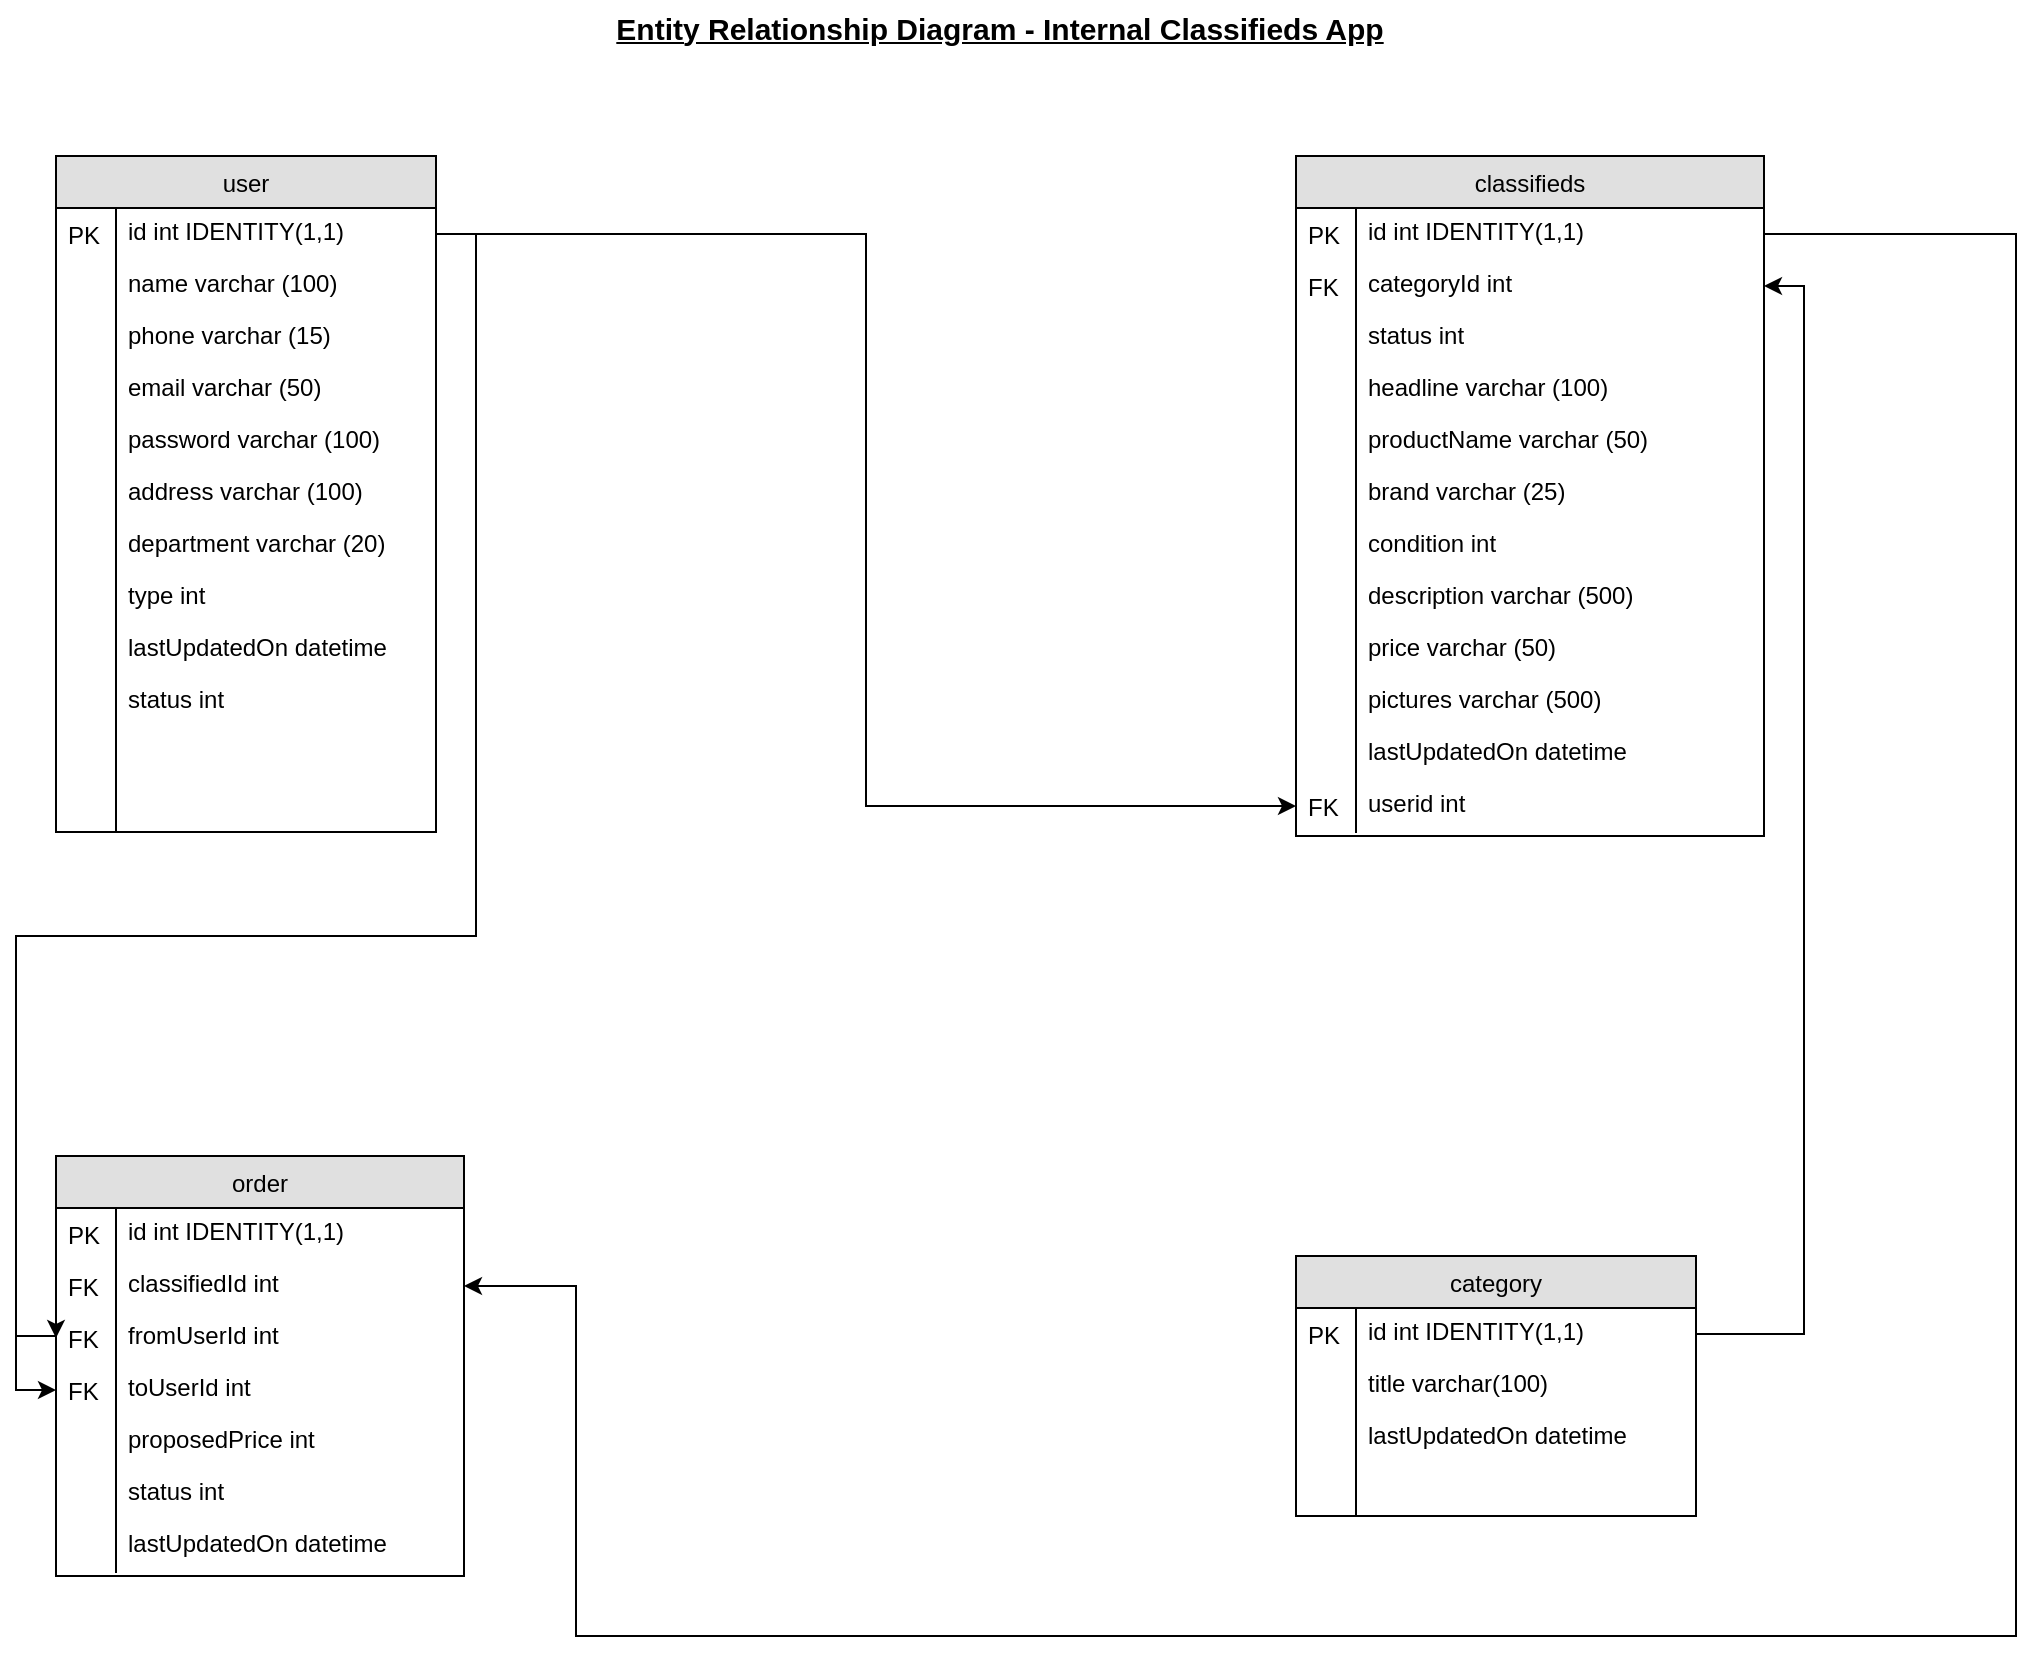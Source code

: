<mxfile version="12.4.8" type="device"><diagram id="Yplz4TGAwsa9mLn-1cNQ" name="Page-1"><mxGraphModel dx="1422" dy="731" grid="0" gridSize="10" guides="1" tooltips="1" connect="1" arrows="1" fold="1" page="1" pageScale="1" pageWidth="1654" pageHeight="1169" background="#ffffff" math="0" shadow="0"><root><mxCell id="0"/><mxCell id="1" parent="0"/><mxCell id="JPRlpP070KQmlMjX-l2p-1" value="user" style="swimlane;fontStyle=0;childLayout=stackLayout;horizontal=1;startSize=26;fillColor=#e0e0e0;horizontalStack=0;resizeParent=1;resizeLast=0;collapsible=1;marginBottom=0;swimlaneFillColor=#ffffff;align=center;" vertex="1" parent="1"><mxGeometry x="226" y="170" width="190" height="338" as="geometry"/></mxCell><mxCell id="JPRlpP070KQmlMjX-l2p-2" value="id   int  IDENTITY(1,1) " style="shape=partialRectangle;top=0;left=0;right=0;bottom=0;align=left;verticalAlign=top;spacingTop=-2;fillColor=none;spacingLeft=34;spacingRight=4;overflow=hidden;rotatable=0;points=[[0,0.5],[1,0.5]];portConstraint=eastwest;dropTarget=0;" vertex="1" parent="JPRlpP070KQmlMjX-l2p-1"><mxGeometry y="26" width="190" height="26" as="geometry"/></mxCell><mxCell id="JPRlpP070KQmlMjX-l2p-3" value="PK" style="shape=partialRectangle;top=0;left=0;bottom=0;fillColor=none;align=left;verticalAlign=middle;spacingLeft=4;spacingRight=4;overflow=hidden;rotatable=0;points=[];portConstraint=eastwest;part=1;" vertex="1" connectable="0" parent="JPRlpP070KQmlMjX-l2p-2"><mxGeometry width="30" height="26" as="geometry"/></mxCell><mxCell id="JPRlpP070KQmlMjX-l2p-4" value="name   varchar (100) " style="shape=partialRectangle;top=0;left=0;right=0;bottom=0;align=left;verticalAlign=top;spacingTop=-2;fillColor=none;spacingLeft=34;spacingRight=4;overflow=hidden;rotatable=0;points=[[0,0.5],[1,0.5]];portConstraint=eastwest;dropTarget=0;" vertex="1" parent="JPRlpP070KQmlMjX-l2p-1"><mxGeometry y="52" width="190" height="26" as="geometry"/></mxCell><mxCell id="JPRlpP070KQmlMjX-l2p-5" value="" style="shape=partialRectangle;top=0;left=0;bottom=0;fillColor=none;align=left;verticalAlign=middle;spacingLeft=4;spacingRight=4;overflow=hidden;rotatable=0;points=[];portConstraint=eastwest;part=1;" vertex="1" connectable="0" parent="JPRlpP070KQmlMjX-l2p-4"><mxGeometry width="30" height="26" as="geometry"/></mxCell><mxCell id="JPRlpP070KQmlMjX-l2p-6" value="phone   varchar (15) " style="shape=partialRectangle;top=0;left=0;right=0;bottom=0;align=left;verticalAlign=top;spacingTop=-2;fillColor=none;spacingLeft=34;spacingRight=4;overflow=hidden;rotatable=0;points=[[0,0.5],[1,0.5]];portConstraint=eastwest;dropTarget=0;" vertex="1" parent="JPRlpP070KQmlMjX-l2p-1"><mxGeometry y="78" width="190" height="26" as="geometry"/></mxCell><mxCell id="JPRlpP070KQmlMjX-l2p-7" value="" style="shape=partialRectangle;top=0;left=0;bottom=0;fillColor=none;align=left;verticalAlign=middle;spacingLeft=4;spacingRight=4;overflow=hidden;rotatable=0;points=[];portConstraint=eastwest;part=1;" vertex="1" connectable="0" parent="JPRlpP070KQmlMjX-l2p-6"><mxGeometry width="30" height="26" as="geometry"/></mxCell><mxCell id="JPRlpP070KQmlMjX-l2p-8" value="email   varchar (50) " style="shape=partialRectangle;top=0;left=0;right=0;bottom=0;align=left;verticalAlign=top;spacingTop=-2;fillColor=none;spacingLeft=34;spacingRight=4;overflow=hidden;rotatable=0;points=[[0,0.5],[1,0.5]];portConstraint=eastwest;dropTarget=0;" vertex="1" parent="JPRlpP070KQmlMjX-l2p-1"><mxGeometry y="104" width="190" height="26" as="geometry"/></mxCell><mxCell id="JPRlpP070KQmlMjX-l2p-9" value="" style="shape=partialRectangle;top=0;left=0;bottom=0;fillColor=none;align=left;verticalAlign=middle;spacingLeft=4;spacingRight=4;overflow=hidden;rotatable=0;points=[];portConstraint=eastwest;part=1;" vertex="1" connectable="0" parent="JPRlpP070KQmlMjX-l2p-8"><mxGeometry width="30" height="26" as="geometry"/></mxCell><mxCell id="JPRlpP070KQmlMjX-l2p-10" value="password   varchar (100) " style="shape=partialRectangle;top=0;left=0;right=0;bottom=0;align=left;verticalAlign=top;spacingTop=-2;fillColor=none;spacingLeft=34;spacingRight=4;overflow=hidden;rotatable=0;points=[[0,0.5],[1,0.5]];portConstraint=eastwest;dropTarget=0;" vertex="1" parent="JPRlpP070KQmlMjX-l2p-1"><mxGeometry y="130" width="190" height="26" as="geometry"/></mxCell><mxCell id="JPRlpP070KQmlMjX-l2p-11" value="" style="shape=partialRectangle;top=0;left=0;bottom=0;fillColor=none;align=left;verticalAlign=middle;spacingLeft=4;spacingRight=4;overflow=hidden;rotatable=0;points=[];portConstraint=eastwest;part=1;" vertex="1" connectable="0" parent="JPRlpP070KQmlMjX-l2p-10"><mxGeometry width="30" height="26" as="geometry"/></mxCell><mxCell id="JPRlpP070KQmlMjX-l2p-12" value="address   varchar (100) " style="shape=partialRectangle;top=0;left=0;right=0;bottom=0;align=left;verticalAlign=top;spacingTop=-2;fillColor=none;spacingLeft=34;spacingRight=4;overflow=hidden;rotatable=0;points=[[0,0.5],[1,0.5]];portConstraint=eastwest;dropTarget=0;" vertex="1" parent="JPRlpP070KQmlMjX-l2p-1"><mxGeometry y="156" width="190" height="26" as="geometry"/></mxCell><mxCell id="JPRlpP070KQmlMjX-l2p-13" value="" style="shape=partialRectangle;top=0;left=0;bottom=0;fillColor=none;align=left;verticalAlign=middle;spacingLeft=4;spacingRight=4;overflow=hidden;rotatable=0;points=[];portConstraint=eastwest;part=1;" vertex="1" connectable="0" parent="JPRlpP070KQmlMjX-l2p-12"><mxGeometry width="30" height="26" as="geometry"/></mxCell><mxCell id="JPRlpP070KQmlMjX-l2p-14" value="department   varchar (20) " style="shape=partialRectangle;top=0;left=0;right=0;bottom=0;align=left;verticalAlign=top;spacingTop=-2;fillColor=none;spacingLeft=34;spacingRight=4;overflow=hidden;rotatable=0;points=[[0,0.5],[1,0.5]];portConstraint=eastwest;dropTarget=0;" vertex="1" parent="JPRlpP070KQmlMjX-l2p-1"><mxGeometry y="182" width="190" height="26" as="geometry"/></mxCell><mxCell id="JPRlpP070KQmlMjX-l2p-15" value="" style="shape=partialRectangle;top=0;left=0;bottom=0;fillColor=none;align=left;verticalAlign=middle;spacingLeft=4;spacingRight=4;overflow=hidden;rotatable=0;points=[];portConstraint=eastwest;part=1;" vertex="1" connectable="0" parent="JPRlpP070KQmlMjX-l2p-14"><mxGeometry width="30" height="26" as="geometry"/></mxCell><mxCell id="JPRlpP070KQmlMjX-l2p-16" value="type   int  " style="shape=partialRectangle;top=0;left=0;right=0;bottom=0;align=left;verticalAlign=top;spacingTop=-2;fillColor=none;spacingLeft=34;spacingRight=4;overflow=hidden;rotatable=0;points=[[0,0.5],[1,0.5]];portConstraint=eastwest;dropTarget=0;" vertex="1" parent="JPRlpP070KQmlMjX-l2p-1"><mxGeometry y="208" width="190" height="26" as="geometry"/></mxCell><mxCell id="JPRlpP070KQmlMjX-l2p-17" value="" style="shape=partialRectangle;top=0;left=0;bottom=0;fillColor=none;align=left;verticalAlign=middle;spacingLeft=4;spacingRight=4;overflow=hidden;rotatable=0;points=[];portConstraint=eastwest;part=1;" vertex="1" connectable="0" parent="JPRlpP070KQmlMjX-l2p-16"><mxGeometry width="30" height="26" as="geometry"/></mxCell><mxCell id="JPRlpP070KQmlMjX-l2p-18" value="lastUpdatedOn   datetime  " style="shape=partialRectangle;top=0;left=0;right=0;bottom=0;align=left;verticalAlign=top;spacingTop=-2;fillColor=none;spacingLeft=34;spacingRight=4;overflow=hidden;rotatable=0;points=[[0,0.5],[1,0.5]];portConstraint=eastwest;dropTarget=0;" vertex="1" parent="JPRlpP070KQmlMjX-l2p-1"><mxGeometry y="234" width="190" height="26" as="geometry"/></mxCell><mxCell id="JPRlpP070KQmlMjX-l2p-19" value="" style="shape=partialRectangle;top=0;left=0;bottom=0;fillColor=none;align=left;verticalAlign=middle;spacingLeft=4;spacingRight=4;overflow=hidden;rotatable=0;points=[];portConstraint=eastwest;part=1;" vertex="1" connectable="0" parent="JPRlpP070KQmlMjX-l2p-18"><mxGeometry width="30" height="26" as="geometry"/></mxCell><mxCell id="JPRlpP070KQmlMjX-l2p-20" value="status   int" style="shape=partialRectangle;top=0;left=0;right=0;bottom=0;align=left;verticalAlign=top;spacingTop=-2;fillColor=none;spacingLeft=34;spacingRight=4;overflow=hidden;rotatable=0;points=[[0,0.5],[1,0.5]];portConstraint=eastwest;dropTarget=0;" vertex="1" parent="JPRlpP070KQmlMjX-l2p-1"><mxGeometry y="260" width="190" height="26" as="geometry"/></mxCell><mxCell id="JPRlpP070KQmlMjX-l2p-21" value="" style="shape=partialRectangle;top=0;left=0;bottom=0;fillColor=none;align=left;verticalAlign=middle;spacingLeft=4;spacingRight=4;overflow=hidden;rotatable=0;points=[];portConstraint=eastwest;part=1;" vertex="1" connectable="0" parent="JPRlpP070KQmlMjX-l2p-20"><mxGeometry width="30" height="26" as="geometry"/></mxCell><mxCell id="JPRlpP070KQmlMjX-l2p-22" value="" style="shape=partialRectangle;top=0;left=0;right=0;bottom=0;align=left;verticalAlign=top;spacingTop=-2;fillColor=none;spacingLeft=34;spacingRight=4;overflow=hidden;rotatable=0;points=[[0,0.5],[1,0.5]];portConstraint=eastwest;dropTarget=0;" vertex="1" parent="JPRlpP070KQmlMjX-l2p-1"><mxGeometry y="286" width="190" height="26" as="geometry"/></mxCell><mxCell id="JPRlpP070KQmlMjX-l2p-23" value="" style="shape=partialRectangle;top=0;left=0;bottom=0;fillColor=none;align=left;verticalAlign=middle;spacingLeft=4;spacingRight=4;overflow=hidden;rotatable=0;points=[];portConstraint=eastwest;part=1;" vertex="1" connectable="0" parent="JPRlpP070KQmlMjX-l2p-22"><mxGeometry width="30" height="26" as="geometry"/></mxCell><mxCell id="JPRlpP070KQmlMjX-l2p-24" value="" style="shape=partialRectangle;top=0;left=0;right=0;bottom=0;align=left;verticalAlign=top;spacingTop=-2;fillColor=none;spacingLeft=34;spacingRight=4;overflow=hidden;rotatable=0;points=[[0,0.5],[1,0.5]];portConstraint=eastwest;dropTarget=0;" vertex="1" parent="JPRlpP070KQmlMjX-l2p-1"><mxGeometry y="312" width="190" height="26" as="geometry"/></mxCell><mxCell id="JPRlpP070KQmlMjX-l2p-25" value="" style="shape=partialRectangle;top=0;left=0;bottom=0;fillColor=none;align=left;verticalAlign=middle;spacingLeft=4;spacingRight=4;overflow=hidden;rotatable=0;points=[];portConstraint=eastwest;part=1;" vertex="1" connectable="0" parent="JPRlpP070KQmlMjX-l2p-24"><mxGeometry width="30" height="26" as="geometry"/></mxCell><mxCell id="JPRlpP070KQmlMjX-l2p-26" value="category" style="swimlane;fontStyle=0;childLayout=stackLayout;horizontal=1;startSize=26;fillColor=#e0e0e0;horizontalStack=0;resizeParent=1;resizeLast=0;collapsible=1;marginBottom=0;swimlaneFillColor=#ffffff;align=center;" vertex="1" parent="1"><mxGeometry x="846" y="720" width="200" height="130" as="geometry"/></mxCell><mxCell id="JPRlpP070KQmlMjX-l2p-27" value="id int IDENTITY(1,1) " style="shape=partialRectangle;top=0;left=0;right=0;bottom=0;align=left;verticalAlign=top;spacingTop=-2;fillColor=none;spacingLeft=34;spacingRight=4;overflow=hidden;rotatable=0;points=[[0,0.5],[1,0.5]];portConstraint=eastwest;dropTarget=0;" vertex="1" parent="JPRlpP070KQmlMjX-l2p-26"><mxGeometry y="26" width="200" height="26" as="geometry"/></mxCell><mxCell id="JPRlpP070KQmlMjX-l2p-28" value="PK" style="shape=partialRectangle;top=0;left=0;bottom=0;fillColor=none;align=left;verticalAlign=middle;spacingLeft=4;spacingRight=4;overflow=hidden;rotatable=0;points=[];portConstraint=eastwest;part=1;" vertex="1" connectable="0" parent="JPRlpP070KQmlMjX-l2p-27"><mxGeometry width="30" height="26" as="geometry"/></mxCell><mxCell id="JPRlpP070KQmlMjX-l2p-29" value="title varchar(100)  " style="shape=partialRectangle;top=0;left=0;right=0;bottom=0;align=left;verticalAlign=top;spacingTop=-2;fillColor=none;spacingLeft=34;spacingRight=4;overflow=hidden;rotatable=0;points=[[0,0.5],[1,0.5]];portConstraint=eastwest;dropTarget=0;" vertex="1" parent="JPRlpP070KQmlMjX-l2p-26"><mxGeometry y="52" width="200" height="26" as="geometry"/></mxCell><mxCell id="JPRlpP070KQmlMjX-l2p-30" value="" style="shape=partialRectangle;top=0;left=0;bottom=0;fillColor=none;align=left;verticalAlign=middle;spacingLeft=4;spacingRight=4;overflow=hidden;rotatable=0;points=[];portConstraint=eastwest;part=1;" vertex="1" connectable="0" parent="JPRlpP070KQmlMjX-l2p-29"><mxGeometry width="30" height="26" as="geometry"/></mxCell><mxCell id="JPRlpP070KQmlMjX-l2p-31" value="lastUpdatedOn datetime" style="shape=partialRectangle;top=0;left=0;right=0;bottom=0;align=left;verticalAlign=top;spacingTop=-2;fillColor=none;spacingLeft=34;spacingRight=4;overflow=hidden;rotatable=0;points=[[0,0.5],[1,0.5]];portConstraint=eastwest;dropTarget=0;" vertex="1" parent="JPRlpP070KQmlMjX-l2p-26"><mxGeometry y="78" width="200" height="26" as="geometry"/></mxCell><mxCell id="JPRlpP070KQmlMjX-l2p-32" value="" style="shape=partialRectangle;top=0;left=0;bottom=0;fillColor=none;align=left;verticalAlign=middle;spacingLeft=4;spacingRight=4;overflow=hidden;rotatable=0;points=[];portConstraint=eastwest;part=1;" vertex="1" connectable="0" parent="JPRlpP070KQmlMjX-l2p-31"><mxGeometry width="30" height="26" as="geometry"/></mxCell><mxCell id="JPRlpP070KQmlMjX-l2p-33" value="" style="shape=partialRectangle;top=0;left=0;right=0;bottom=0;align=left;verticalAlign=top;spacingTop=-2;fillColor=none;spacingLeft=34;spacingRight=4;overflow=hidden;rotatable=0;points=[[0,0.5],[1,0.5]];portConstraint=eastwest;dropTarget=0;" vertex="1" parent="JPRlpP070KQmlMjX-l2p-26"><mxGeometry y="104" width="200" height="26" as="geometry"/></mxCell><mxCell id="JPRlpP070KQmlMjX-l2p-34" value="" style="shape=partialRectangle;top=0;left=0;bottom=0;fillColor=none;align=left;verticalAlign=middle;spacingLeft=4;spacingRight=4;overflow=hidden;rotatable=0;points=[];portConstraint=eastwest;part=1;" vertex="1" connectable="0" parent="JPRlpP070KQmlMjX-l2p-33"><mxGeometry width="30" height="26" as="geometry"/></mxCell><mxCell id="JPRlpP070KQmlMjX-l2p-62" value="order" style="swimlane;fontStyle=0;childLayout=stackLayout;horizontal=1;startSize=26;fillColor=#e0e0e0;horizontalStack=0;resizeParent=1;resizeLast=0;collapsible=1;marginBottom=0;swimlaneFillColor=#ffffff;align=center;" vertex="1" parent="1"><mxGeometry x="226" y="670" width="204" height="210" as="geometry"/></mxCell><mxCell id="JPRlpP070KQmlMjX-l2p-63" value="id   int  IDENTITY(1,1) " style="shape=partialRectangle;top=0;left=0;right=0;bottom=0;align=left;verticalAlign=top;spacingTop=-2;fillColor=none;spacingLeft=34;spacingRight=4;overflow=hidden;rotatable=0;points=[[0,0.5],[1,0.5]];portConstraint=eastwest;dropTarget=0;" vertex="1" parent="JPRlpP070KQmlMjX-l2p-62"><mxGeometry y="26" width="204" height="26" as="geometry"/></mxCell><mxCell id="JPRlpP070KQmlMjX-l2p-64" value="PK" style="shape=partialRectangle;top=0;left=0;bottom=0;fillColor=none;align=left;verticalAlign=middle;spacingLeft=4;spacingRight=4;overflow=hidden;rotatable=0;points=[];portConstraint=eastwest;part=1;" vertex="1" connectable="0" parent="JPRlpP070KQmlMjX-l2p-63"><mxGeometry width="30" height="26" as="geometry"/></mxCell><mxCell id="JPRlpP070KQmlMjX-l2p-65" value="classifiedId   int" style="shape=partialRectangle;top=0;left=0;right=0;bottom=0;align=left;verticalAlign=top;spacingTop=-2;fillColor=none;spacingLeft=34;spacingRight=4;overflow=hidden;rotatable=0;points=[[0,0.5],[1,0.5]];portConstraint=eastwest;dropTarget=0;" vertex="1" parent="JPRlpP070KQmlMjX-l2p-62"><mxGeometry y="52" width="204" height="26" as="geometry"/></mxCell><mxCell id="JPRlpP070KQmlMjX-l2p-66" value="FK" style="shape=partialRectangle;top=0;left=0;bottom=0;fillColor=none;align=left;verticalAlign=middle;spacingLeft=4;spacingRight=4;overflow=hidden;rotatable=0;points=[];portConstraint=eastwest;part=1;" vertex="1" connectable="0" parent="JPRlpP070KQmlMjX-l2p-65"><mxGeometry width="30" height="26" as="geometry"/></mxCell><mxCell id="JPRlpP070KQmlMjX-l2p-67" value="fromUserId   int " style="shape=partialRectangle;top=0;left=0;right=0;bottom=0;align=left;verticalAlign=top;spacingTop=-2;fillColor=none;spacingLeft=34;spacingRight=4;overflow=hidden;rotatable=0;points=[[0,0.5],[1,0.5]];portConstraint=eastwest;dropTarget=0;" vertex="1" parent="JPRlpP070KQmlMjX-l2p-62"><mxGeometry y="78" width="204" height="26" as="geometry"/></mxCell><mxCell id="JPRlpP070KQmlMjX-l2p-68" value="FK" style="shape=partialRectangle;top=0;left=0;bottom=0;fillColor=none;align=left;verticalAlign=middle;spacingLeft=4;spacingRight=4;overflow=hidden;rotatable=0;points=[];portConstraint=eastwest;part=1;" vertex="1" connectable="0" parent="JPRlpP070KQmlMjX-l2p-67"><mxGeometry width="30" height="26" as="geometry"/></mxCell><mxCell id="JPRlpP070KQmlMjX-l2p-69" value="toUserId   int " style="shape=partialRectangle;top=0;left=0;right=0;bottom=0;align=left;verticalAlign=top;spacingTop=-2;fillColor=none;spacingLeft=34;spacingRight=4;overflow=hidden;rotatable=0;points=[[0,0.5],[1,0.5]];portConstraint=eastwest;dropTarget=0;" vertex="1" parent="JPRlpP070KQmlMjX-l2p-62"><mxGeometry y="104" width="204" height="26" as="geometry"/></mxCell><mxCell id="JPRlpP070KQmlMjX-l2p-70" value="FK" style="shape=partialRectangle;top=0;left=0;bottom=0;fillColor=none;align=left;verticalAlign=middle;spacingLeft=4;spacingRight=4;overflow=hidden;rotatable=0;points=[];portConstraint=eastwest;part=1;" vertex="1" connectable="0" parent="JPRlpP070KQmlMjX-l2p-69"><mxGeometry width="30" height="26" as="geometry"/></mxCell><mxCell id="JPRlpP070KQmlMjX-l2p-71" value="proposedPrice   int   " style="shape=partialRectangle;top=0;left=0;right=0;bottom=0;align=left;verticalAlign=top;spacingTop=-2;fillColor=none;spacingLeft=34;spacingRight=4;overflow=hidden;rotatable=0;points=[[0,0.5],[1,0.5]];portConstraint=eastwest;dropTarget=0;" vertex="1" parent="JPRlpP070KQmlMjX-l2p-62"><mxGeometry y="130" width="204" height="26" as="geometry"/></mxCell><mxCell id="JPRlpP070KQmlMjX-l2p-72" value="" style="shape=partialRectangle;top=0;left=0;bottom=0;fillColor=none;align=left;verticalAlign=middle;spacingLeft=4;spacingRight=4;overflow=hidden;rotatable=0;points=[];portConstraint=eastwest;part=1;" vertex="1" connectable="0" parent="JPRlpP070KQmlMjX-l2p-71"><mxGeometry width="30" height="26" as="geometry"/></mxCell><mxCell id="JPRlpP070KQmlMjX-l2p-73" value="status   int   " style="shape=partialRectangle;top=0;left=0;right=0;bottom=0;align=left;verticalAlign=top;spacingTop=-2;fillColor=none;spacingLeft=34;spacingRight=4;overflow=hidden;rotatable=0;points=[[0,0.5],[1,0.5]];portConstraint=eastwest;dropTarget=0;" vertex="1" parent="JPRlpP070KQmlMjX-l2p-62"><mxGeometry y="156" width="204" height="26" as="geometry"/></mxCell><mxCell id="JPRlpP070KQmlMjX-l2p-74" value="" style="shape=partialRectangle;top=0;left=0;bottom=0;fillColor=none;align=left;verticalAlign=middle;spacingLeft=4;spacingRight=4;overflow=hidden;rotatable=0;points=[];portConstraint=eastwest;part=1;" vertex="1" connectable="0" parent="JPRlpP070KQmlMjX-l2p-73"><mxGeometry width="30" height="26" as="geometry"/></mxCell><mxCell id="JPRlpP070KQmlMjX-l2p-75" value="lastUpdatedOn   datetime" style="shape=partialRectangle;top=0;left=0;right=0;bottom=0;align=left;verticalAlign=top;spacingTop=-2;fillColor=none;spacingLeft=34;spacingRight=4;overflow=hidden;rotatable=0;points=[[0,0.5],[1,0.5]];portConstraint=eastwest;dropTarget=0;" vertex="1" parent="JPRlpP070KQmlMjX-l2p-62"><mxGeometry y="182" width="204" height="26" as="geometry"/></mxCell><mxCell id="JPRlpP070KQmlMjX-l2p-76" value="" style="shape=partialRectangle;top=0;left=0;bottom=0;fillColor=none;align=left;verticalAlign=middle;spacingLeft=4;spacingRight=4;overflow=hidden;rotatable=0;points=[];portConstraint=eastwest;part=1;" vertex="1" connectable="0" parent="JPRlpP070KQmlMjX-l2p-75"><mxGeometry width="30" height="26" as="geometry"/></mxCell><mxCell id="JPRlpP070KQmlMjX-l2p-35" value="classifieds" style="swimlane;fontStyle=0;childLayout=stackLayout;horizontal=1;startSize=26;fillColor=#e0e0e0;horizontalStack=0;resizeParent=1;resizeLast=0;collapsible=1;marginBottom=0;swimlaneFillColor=#ffffff;align=center;" vertex="1" parent="1"><mxGeometry x="846" y="170" width="234" height="340" as="geometry"/></mxCell><mxCell id="JPRlpP070KQmlMjX-l2p-36" value="id   int  IDENTITY(1,1) " style="shape=partialRectangle;top=0;left=0;right=0;bottom=0;align=left;verticalAlign=top;spacingTop=-2;fillColor=none;spacingLeft=34;spacingRight=4;overflow=hidden;rotatable=0;points=[[0,0.5],[1,0.5]];portConstraint=eastwest;dropTarget=0;" vertex="1" parent="JPRlpP070KQmlMjX-l2p-35"><mxGeometry y="26" width="234" height="26" as="geometry"/></mxCell><mxCell id="JPRlpP070KQmlMjX-l2p-37" value="PK" style="shape=partialRectangle;top=0;left=0;bottom=0;fillColor=none;align=left;verticalAlign=middle;spacingLeft=4;spacingRight=4;overflow=hidden;rotatable=0;points=[];portConstraint=eastwest;part=1;" vertex="1" connectable="0" parent="JPRlpP070KQmlMjX-l2p-36"><mxGeometry width="30" height="26" as="geometry"/></mxCell><mxCell id="JPRlpP070KQmlMjX-l2p-38" value="categoryId   int" style="shape=partialRectangle;top=0;left=0;right=0;bottom=0;align=left;verticalAlign=top;spacingTop=-2;fillColor=none;spacingLeft=34;spacingRight=4;overflow=hidden;rotatable=0;points=[[0,0.5],[1,0.5]];portConstraint=eastwest;dropTarget=0;" vertex="1" parent="JPRlpP070KQmlMjX-l2p-35"><mxGeometry y="52" width="234" height="26" as="geometry"/></mxCell><mxCell id="JPRlpP070KQmlMjX-l2p-39" value="FK" style="shape=partialRectangle;top=0;left=0;bottom=0;fillColor=none;align=left;verticalAlign=middle;spacingLeft=4;spacingRight=4;overflow=hidden;rotatable=0;points=[];portConstraint=eastwest;part=1;" vertex="1" connectable="0" parent="JPRlpP070KQmlMjX-l2p-38"><mxGeometry width="30" height="26" as="geometry"/></mxCell><mxCell id="JPRlpP070KQmlMjX-l2p-40" value="status   int  " style="shape=partialRectangle;top=0;left=0;right=0;bottom=0;align=left;verticalAlign=top;spacingTop=-2;fillColor=none;spacingLeft=34;spacingRight=4;overflow=hidden;rotatable=0;points=[[0,0.5],[1,0.5]];portConstraint=eastwest;dropTarget=0;" vertex="1" parent="JPRlpP070KQmlMjX-l2p-35"><mxGeometry y="78" width="234" height="26" as="geometry"/></mxCell><mxCell id="JPRlpP070KQmlMjX-l2p-41" value="" style="shape=partialRectangle;top=0;left=0;bottom=0;fillColor=none;align=left;verticalAlign=middle;spacingLeft=4;spacingRight=4;overflow=hidden;rotatable=0;points=[];portConstraint=eastwest;part=1;" vertex="1" connectable="0" parent="JPRlpP070KQmlMjX-l2p-40"><mxGeometry width="30" height="26" as="geometry"/></mxCell><mxCell id="JPRlpP070KQmlMjX-l2p-42" value="headline   varchar (100) " style="shape=partialRectangle;top=0;left=0;right=0;bottom=0;align=left;verticalAlign=top;spacingTop=-2;fillColor=none;spacingLeft=34;spacingRight=4;overflow=hidden;rotatable=0;points=[[0,0.5],[1,0.5]];portConstraint=eastwest;dropTarget=0;" vertex="1" parent="JPRlpP070KQmlMjX-l2p-35"><mxGeometry y="104" width="234" height="26" as="geometry"/></mxCell><mxCell id="JPRlpP070KQmlMjX-l2p-43" value="" style="shape=partialRectangle;top=0;left=0;bottom=0;fillColor=none;align=left;verticalAlign=middle;spacingLeft=4;spacingRight=4;overflow=hidden;rotatable=0;points=[];portConstraint=eastwest;part=1;" vertex="1" connectable="0" parent="JPRlpP070KQmlMjX-l2p-42"><mxGeometry width="30" height="26" as="geometry"/></mxCell><mxCell id="JPRlpP070KQmlMjX-l2p-44" value="productName   varchar (50) " style="shape=partialRectangle;top=0;left=0;right=0;bottom=0;align=left;verticalAlign=top;spacingTop=-2;fillColor=none;spacingLeft=34;spacingRight=4;overflow=hidden;rotatable=0;points=[[0,0.5],[1,0.5]];portConstraint=eastwest;dropTarget=0;" vertex="1" parent="JPRlpP070KQmlMjX-l2p-35"><mxGeometry y="130" width="234" height="26" as="geometry"/></mxCell><mxCell id="JPRlpP070KQmlMjX-l2p-45" value="" style="shape=partialRectangle;top=0;left=0;bottom=0;fillColor=none;align=left;verticalAlign=middle;spacingLeft=4;spacingRight=4;overflow=hidden;rotatable=0;points=[];portConstraint=eastwest;part=1;" vertex="1" connectable="0" parent="JPRlpP070KQmlMjX-l2p-44"><mxGeometry width="30" height="26" as="geometry"/></mxCell><mxCell id="JPRlpP070KQmlMjX-l2p-46" value="brand   varchar (25) " style="shape=partialRectangle;top=0;left=0;right=0;bottom=0;align=left;verticalAlign=top;spacingTop=-2;fillColor=none;spacingLeft=34;spacingRight=4;overflow=hidden;rotatable=0;points=[[0,0.5],[1,0.5]];portConstraint=eastwest;dropTarget=0;" vertex="1" parent="JPRlpP070KQmlMjX-l2p-35"><mxGeometry y="156" width="234" height="26" as="geometry"/></mxCell><mxCell id="JPRlpP070KQmlMjX-l2p-47" value="" style="shape=partialRectangle;top=0;left=0;bottom=0;fillColor=none;align=left;verticalAlign=middle;spacingLeft=4;spacingRight=4;overflow=hidden;rotatable=0;points=[];portConstraint=eastwest;part=1;" vertex="1" connectable="0" parent="JPRlpP070KQmlMjX-l2p-46"><mxGeometry width="30" height="26" as="geometry"/></mxCell><mxCell id="JPRlpP070KQmlMjX-l2p-48" value="condition   int  " style="shape=partialRectangle;top=0;left=0;right=0;bottom=0;align=left;verticalAlign=top;spacingTop=-2;fillColor=none;spacingLeft=34;spacingRight=4;overflow=hidden;rotatable=0;points=[[0,0.5],[1,0.5]];portConstraint=eastwest;dropTarget=0;" vertex="1" parent="JPRlpP070KQmlMjX-l2p-35"><mxGeometry y="182" width="234" height="26" as="geometry"/></mxCell><mxCell id="JPRlpP070KQmlMjX-l2p-49" value="" style="shape=partialRectangle;top=0;left=0;bottom=0;fillColor=none;align=left;verticalAlign=middle;spacingLeft=4;spacingRight=4;overflow=hidden;rotatable=0;points=[];portConstraint=eastwest;part=1;" vertex="1" connectable="0" parent="JPRlpP070KQmlMjX-l2p-48"><mxGeometry width="30" height="26" as="geometry"/></mxCell><mxCell id="JPRlpP070KQmlMjX-l2p-50" value="description   varchar (500) " style="shape=partialRectangle;top=0;left=0;right=0;bottom=0;align=left;verticalAlign=top;spacingTop=-2;fillColor=none;spacingLeft=34;spacingRight=4;overflow=hidden;rotatable=0;points=[[0,0.5],[1,0.5]];portConstraint=eastwest;dropTarget=0;" vertex="1" parent="JPRlpP070KQmlMjX-l2p-35"><mxGeometry y="208" width="234" height="26" as="geometry"/></mxCell><mxCell id="JPRlpP070KQmlMjX-l2p-51" value="" style="shape=partialRectangle;top=0;left=0;bottom=0;fillColor=none;align=left;verticalAlign=middle;spacingLeft=4;spacingRight=4;overflow=hidden;rotatable=0;points=[];portConstraint=eastwest;part=1;" vertex="1" connectable="0" parent="JPRlpP070KQmlMjX-l2p-50"><mxGeometry width="30" height="26" as="geometry"/></mxCell><mxCell id="JPRlpP070KQmlMjX-l2p-52" value="price   varchar (50) " style="shape=partialRectangle;top=0;left=0;right=0;bottom=0;align=left;verticalAlign=top;spacingTop=-2;fillColor=none;spacingLeft=34;spacingRight=4;overflow=hidden;rotatable=0;points=[[0,0.5],[1,0.5]];portConstraint=eastwest;dropTarget=0;" vertex="1" parent="JPRlpP070KQmlMjX-l2p-35"><mxGeometry y="234" width="234" height="26" as="geometry"/></mxCell><mxCell id="JPRlpP070KQmlMjX-l2p-53" value="" style="shape=partialRectangle;top=0;left=0;bottom=0;fillColor=none;align=left;verticalAlign=middle;spacingLeft=4;spacingRight=4;overflow=hidden;rotatable=0;points=[];portConstraint=eastwest;part=1;" vertex="1" connectable="0" parent="JPRlpP070KQmlMjX-l2p-52"><mxGeometry width="30" height="26" as="geometry"/></mxCell><mxCell id="JPRlpP070KQmlMjX-l2p-54" value="pictures   varchar (500) " style="shape=partialRectangle;top=0;left=0;right=0;bottom=0;align=left;verticalAlign=top;spacingTop=-2;fillColor=none;spacingLeft=34;spacingRight=4;overflow=hidden;rotatable=0;points=[[0,0.5],[1,0.5]];portConstraint=eastwest;dropTarget=0;" vertex="1" parent="JPRlpP070KQmlMjX-l2p-35"><mxGeometry y="260" width="234" height="26" as="geometry"/></mxCell><mxCell id="JPRlpP070KQmlMjX-l2p-55" value="" style="shape=partialRectangle;top=0;left=0;bottom=0;fillColor=none;align=left;verticalAlign=middle;spacingLeft=4;spacingRight=4;overflow=hidden;rotatable=0;points=[];portConstraint=eastwest;part=1;" vertex="1" connectable="0" parent="JPRlpP070KQmlMjX-l2p-54"><mxGeometry width="30" height="26" as="geometry"/></mxCell><mxCell id="JPRlpP070KQmlMjX-l2p-56" value="lastUpdatedOn   datetime  " style="shape=partialRectangle;top=0;left=0;right=0;bottom=0;align=left;verticalAlign=top;spacingTop=-2;fillColor=none;spacingLeft=34;spacingRight=4;overflow=hidden;rotatable=0;points=[[0,0.5],[1,0.5]];portConstraint=eastwest;dropTarget=0;" vertex="1" parent="JPRlpP070KQmlMjX-l2p-35"><mxGeometry y="286" width="234" height="26" as="geometry"/></mxCell><mxCell id="JPRlpP070KQmlMjX-l2p-57" value="" style="shape=partialRectangle;top=0;left=0;bottom=0;fillColor=none;align=left;verticalAlign=middle;spacingLeft=4;spacingRight=4;overflow=hidden;rotatable=0;points=[];portConstraint=eastwest;part=1;" vertex="1" connectable="0" parent="JPRlpP070KQmlMjX-l2p-56"><mxGeometry width="30" height="26" as="geometry"/></mxCell><mxCell id="JPRlpP070KQmlMjX-l2p-58" value="userid   int " style="shape=partialRectangle;top=0;left=0;right=0;bottom=0;align=left;verticalAlign=top;spacingTop=-2;fillColor=none;spacingLeft=34;spacingRight=4;overflow=hidden;rotatable=0;points=[[0,0.5],[1,0.5]];portConstraint=eastwest;dropTarget=0;" vertex="1" parent="JPRlpP070KQmlMjX-l2p-35"><mxGeometry y="312" width="234" height="26" as="geometry"/></mxCell><mxCell id="JPRlpP070KQmlMjX-l2p-59" value="FK" style="shape=partialRectangle;top=0;left=0;bottom=0;fillColor=none;align=left;verticalAlign=middle;spacingLeft=4;spacingRight=4;overflow=hidden;rotatable=0;points=[];portConstraint=eastwest;part=1;" vertex="1" connectable="0" parent="JPRlpP070KQmlMjX-l2p-58"><mxGeometry width="30" height="26" as="geometry"/></mxCell><mxCell id="JPRlpP070KQmlMjX-l2p-82" style="edgeStyle=orthogonalEdgeStyle;rounded=0;orthogonalLoop=1;jettySize=auto;html=1;exitX=1;exitY=0.5;exitDx=0;exitDy=0;entryX=0;entryY=0.5;entryDx=0;entryDy=0;" edge="1" parent="1" source="JPRlpP070KQmlMjX-l2p-2" target="JPRlpP070KQmlMjX-l2p-58"><mxGeometry relative="1" as="geometry"/></mxCell><mxCell id="JPRlpP070KQmlMjX-l2p-83" style="edgeStyle=orthogonalEdgeStyle;rounded=0;orthogonalLoop=1;jettySize=auto;html=1;entryX=0;entryY=0.5;entryDx=0;entryDy=0;" edge="1" parent="1" source="JPRlpP070KQmlMjX-l2p-2" target="JPRlpP070KQmlMjX-l2p-67"><mxGeometry relative="1" as="geometry"><Array as="points"><mxPoint x="436" y="209"/><mxPoint x="436" y="560"/><mxPoint x="206" y="560"/><mxPoint x="206" y="760"/></Array></mxGeometry></mxCell><mxCell id="JPRlpP070KQmlMjX-l2p-84" style="edgeStyle=orthogonalEdgeStyle;rounded=0;orthogonalLoop=1;jettySize=auto;html=1;entryX=0;entryY=0.5;entryDx=0;entryDy=0;" edge="1" parent="1" source="JPRlpP070KQmlMjX-l2p-2" target="JPRlpP070KQmlMjX-l2p-69"><mxGeometry relative="1" as="geometry"><Array as="points"><mxPoint x="436" y="209"/><mxPoint x="436" y="560"/><mxPoint x="206" y="560"/><mxPoint x="206" y="787"/></Array></mxGeometry></mxCell><mxCell id="JPRlpP070KQmlMjX-l2p-86" style="edgeStyle=orthogonalEdgeStyle;rounded=0;orthogonalLoop=1;jettySize=auto;html=1;exitX=1;exitY=0.5;exitDx=0;exitDy=0;entryX=1;entryY=0.5;entryDx=0;entryDy=0;" edge="1" parent="1" source="JPRlpP070KQmlMjX-l2p-36" target="JPRlpP070KQmlMjX-l2p-65"><mxGeometry relative="1" as="geometry"><Array as="points"><mxPoint x="1206" y="209"/><mxPoint x="1206" y="910"/><mxPoint x="486" y="910"/><mxPoint x="486" y="735"/></Array></mxGeometry></mxCell><mxCell id="JPRlpP070KQmlMjX-l2p-88" style="edgeStyle=orthogonalEdgeStyle;rounded=0;orthogonalLoop=1;jettySize=auto;html=1;entryX=1;entryY=0.5;entryDx=0;entryDy=0;" edge="1" parent="1" source="JPRlpP070KQmlMjX-l2p-27" target="JPRlpP070KQmlMjX-l2p-38"><mxGeometry relative="1" as="geometry"/></mxCell><mxCell id="JPRlpP070KQmlMjX-l2p-90" value="Entity Relationship Diagram - Internal Classifieds App" style="text;html=1;strokeColor=none;fillColor=none;align=center;verticalAlign=middle;whiteSpace=wrap;rounded=0;fontStyle=5;fontSize=15;" vertex="1" parent="1"><mxGeometry x="488" y="92" width="420" height="27" as="geometry"/></mxCell></root></mxGraphModel></diagram></mxfile>